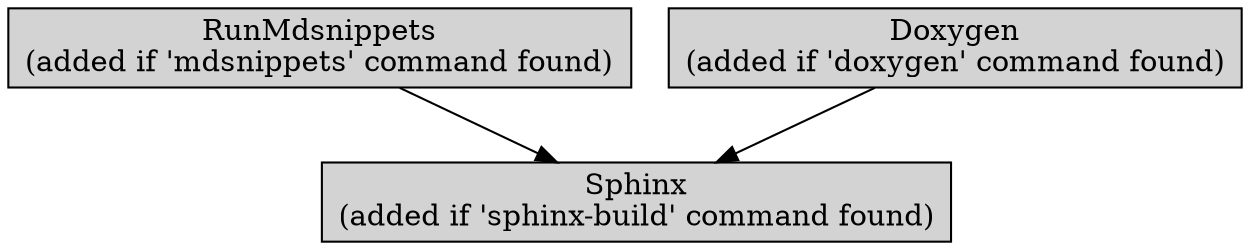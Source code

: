 digraph doxygen_flow {
    rankdir = "TB"
    node [fontsize = 14, shape = box, height = 0.25]
    edge [fontsize = 14]

    "mdsnippets" [label = "RunMdsnippets\n(added if 'mdsnippets' command found)", fillcolor = lightgray, style = filled]
    "doxygen" [label = "Doxygen\n(added if 'doxygen' command found)", fillcolor = lightgray, style = filled]
    "sphinx" [label = "Sphinx\n(added if 'sphinx-build' command found)", fillcolor = lightgray, style = filled]

    "mdsnippets" -> "sphinx"
    "doxygen" -> "sphinx"

}
